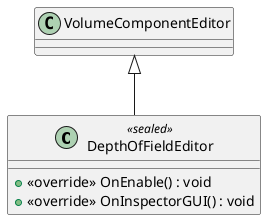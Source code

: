 @startuml
class DepthOfFieldEditor <<sealed>> {
    + <<override>> OnEnable() : void
    + <<override>> OnInspectorGUI() : void
}
VolumeComponentEditor <|-- DepthOfFieldEditor
@enduml
